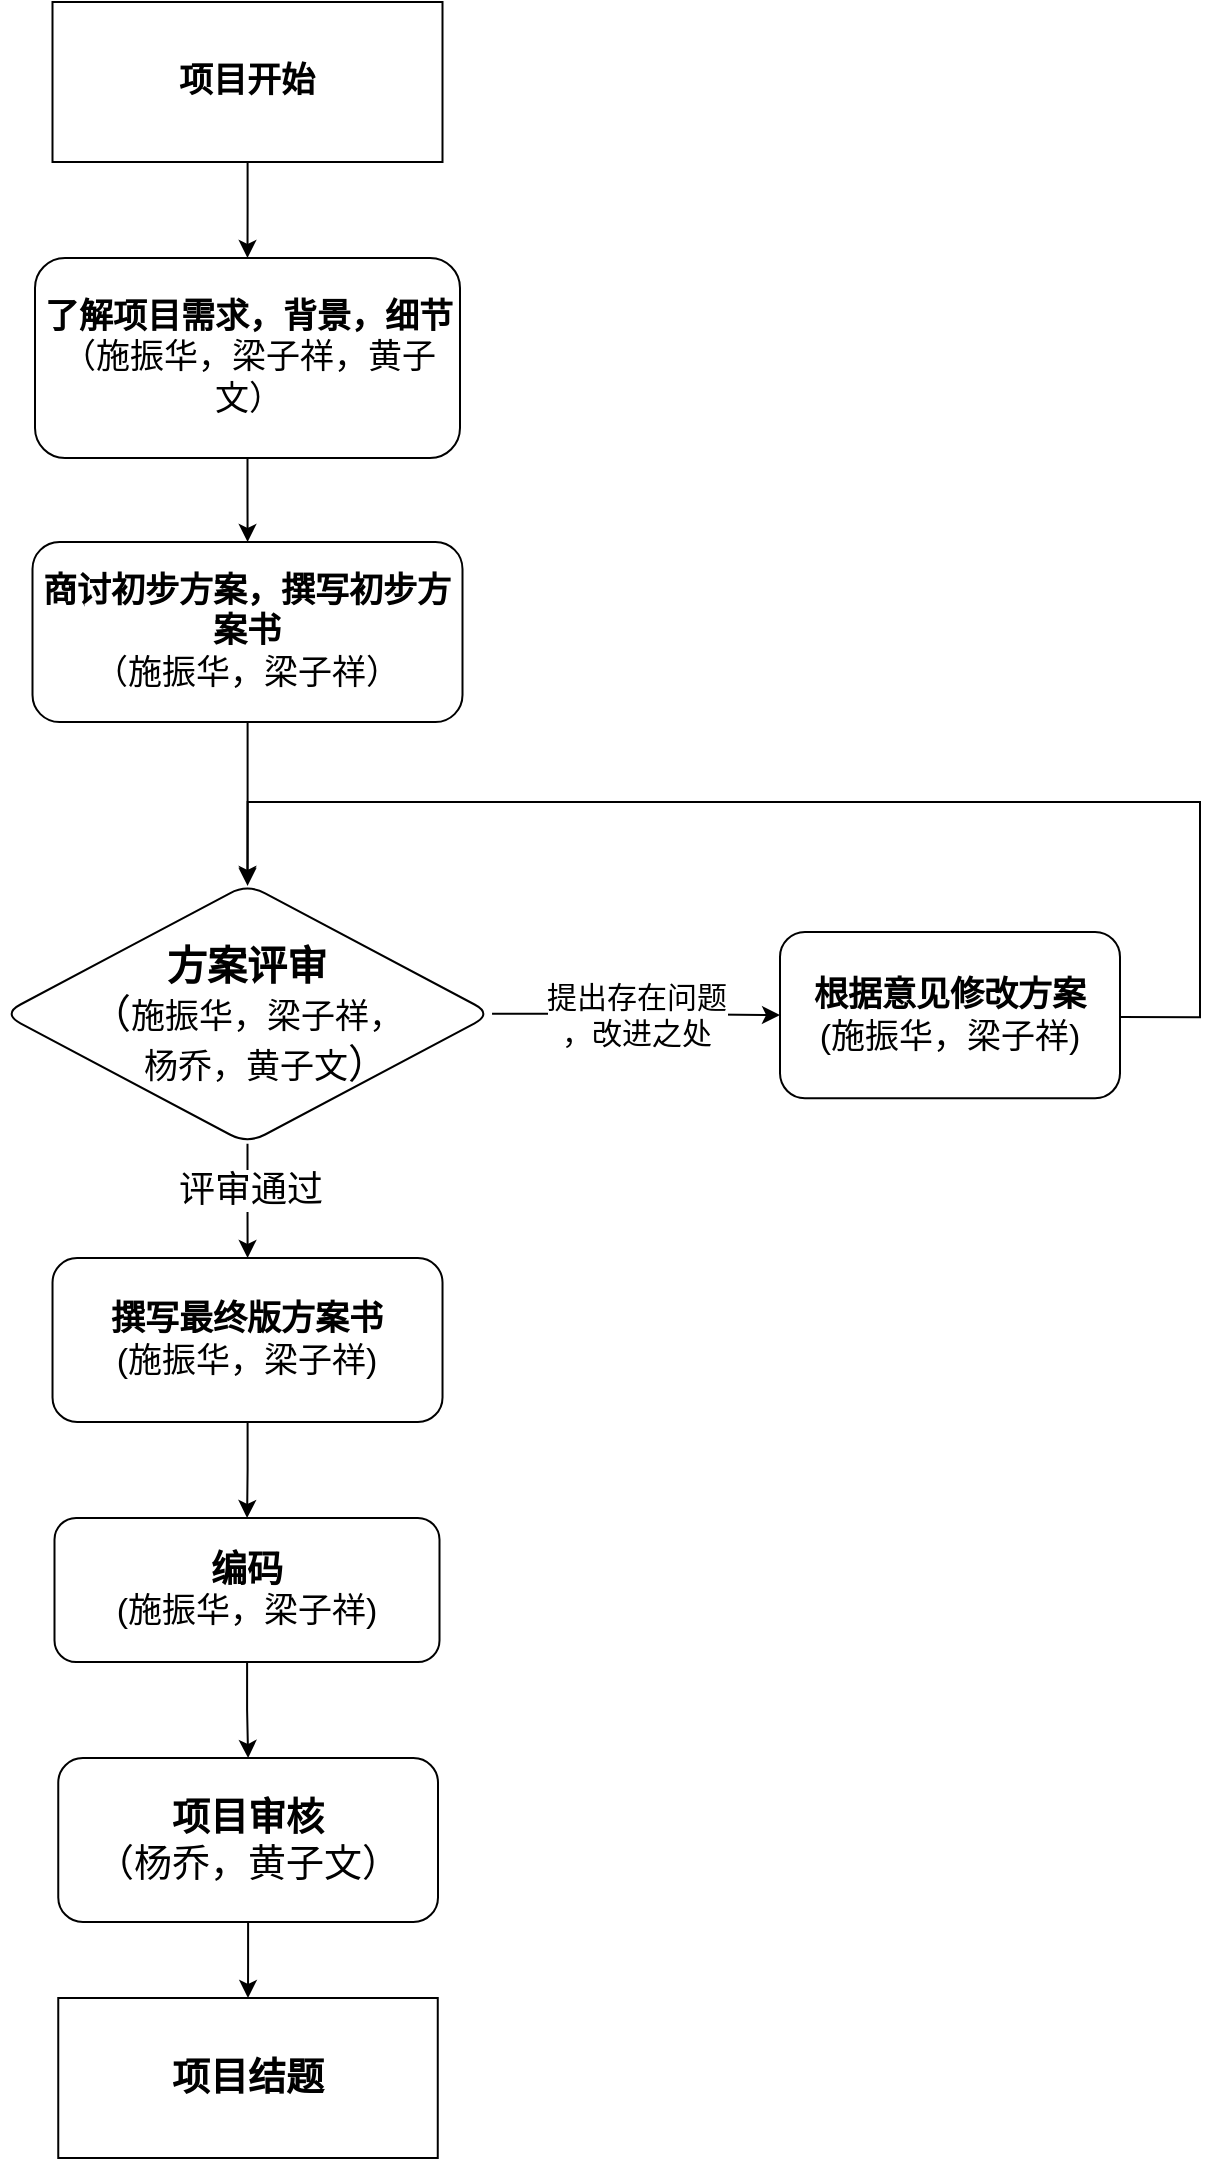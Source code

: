 <mxfile version="24.0.1" type="github">
  <diagram name="第 1 页" id="LxGPIQb9DdedhK4v_Cno">
    <mxGraphModel dx="1434" dy="749" grid="1" gridSize="10" guides="1" tooltips="1" connect="1" arrows="1" fold="1" page="1" pageScale="1" pageWidth="827" pageHeight="1169" math="0" shadow="0">
      <root>
        <mxCell id="0" />
        <mxCell id="1" parent="0" />
        <mxCell id="gBiFxoKiDaGqHf5anBV5-3" value="" style="edgeStyle=orthogonalEdgeStyle;rounded=0;orthogonalLoop=1;jettySize=auto;html=1;" edge="1" parent="1" source="gBiFxoKiDaGqHf5anBV5-1" target="gBiFxoKiDaGqHf5anBV5-2">
          <mxGeometry relative="1" as="geometry" />
        </mxCell>
        <mxCell id="gBiFxoKiDaGqHf5anBV5-1" value="&lt;font style=&quot;font-size: 17px;&quot;&gt;&lt;b&gt;项目开始&lt;/b&gt;&lt;/font&gt;" style="rounded=0;whiteSpace=wrap;html=1;" vertex="1" parent="1">
          <mxGeometry x="206.25" y="120" width="195" height="80" as="geometry" />
        </mxCell>
        <mxCell id="gBiFxoKiDaGqHf5anBV5-5" value="" style="edgeStyle=orthogonalEdgeStyle;rounded=0;orthogonalLoop=1;jettySize=auto;html=1;" edge="1" parent="1" source="gBiFxoKiDaGqHf5anBV5-2" target="gBiFxoKiDaGqHf5anBV5-4">
          <mxGeometry relative="1" as="geometry" />
        </mxCell>
        <mxCell id="gBiFxoKiDaGqHf5anBV5-2" value="&lt;span style=&quot;font-size: 17px;&quot;&gt;&lt;b&gt;了解项目需求，背景，细节&lt;/b&gt;&lt;/span&gt;&lt;div&gt;&lt;span style=&quot;font-size: 17px;&quot;&gt;（施振华&lt;/span&gt;&lt;span style=&quot;font-size: 17px; background-color: initial;&quot;&gt;，&lt;/span&gt;&lt;span style=&quot;background-color: initial; font-size: 17px;&quot;&gt;梁子祥&lt;/span&gt;&lt;span style=&quot;background-color: initial; font-size: 17px;&quot;&gt;，黄子文）&lt;/span&gt;&lt;/div&gt;" style="rounded=1;whiteSpace=wrap;html=1;" vertex="1" parent="1">
          <mxGeometry x="197.5" y="248" width="212.5" height="100" as="geometry" />
        </mxCell>
        <mxCell id="gBiFxoKiDaGqHf5anBV5-9" value="" style="edgeStyle=orthogonalEdgeStyle;rounded=0;orthogonalLoop=1;jettySize=auto;html=1;" edge="1" parent="1" source="gBiFxoKiDaGqHf5anBV5-4" target="gBiFxoKiDaGqHf5anBV5-8">
          <mxGeometry relative="1" as="geometry" />
        </mxCell>
        <mxCell id="gBiFxoKiDaGqHf5anBV5-4" value="&lt;span style=&quot;font-size: 17px;&quot;&gt;&lt;b&gt;商讨初步方案，撰写初步方案书&lt;/b&gt;&lt;/span&gt;&lt;div&gt;&lt;span style=&quot;font-size: 17px;&quot;&gt;（&lt;/span&gt;&lt;span style=&quot;font-size: 17px; background-color: initial;&quot;&gt;施振华，&lt;/span&gt;&lt;span style=&quot;font-size: 17px; background-color: initial;&quot;&gt;梁子祥&lt;/span&gt;&lt;span style=&quot;background-color: initial; font-size: 17px;&quot;&gt;）&lt;/span&gt;&lt;/div&gt;" style="rounded=1;whiteSpace=wrap;html=1;" vertex="1" parent="1">
          <mxGeometry x="196.25" y="390" width="215" height="90" as="geometry" />
        </mxCell>
        <mxCell id="gBiFxoKiDaGqHf5anBV5-11" value="" style="edgeStyle=orthogonalEdgeStyle;rounded=0;orthogonalLoop=1;jettySize=auto;html=1;" edge="1" parent="1" source="gBiFxoKiDaGqHf5anBV5-8" target="gBiFxoKiDaGqHf5anBV5-10">
          <mxGeometry relative="1" as="geometry" />
        </mxCell>
        <mxCell id="gBiFxoKiDaGqHf5anBV5-12" value="&lt;font style=&quot;font-size: 18px;&quot;&gt;评审通过&lt;/font&gt;" style="edgeLabel;html=1;align=center;verticalAlign=middle;resizable=0;points=[];" vertex="1" connectable="0" parent="gBiFxoKiDaGqHf5anBV5-11">
          <mxGeometry x="-0.22" y="1" relative="1" as="geometry">
            <mxPoint as="offset" />
          </mxGeometry>
        </mxCell>
        <mxCell id="gBiFxoKiDaGqHf5anBV5-21" value="" style="edgeStyle=orthogonalEdgeStyle;rounded=0;orthogonalLoop=1;jettySize=auto;html=1;" edge="1" parent="1" source="gBiFxoKiDaGqHf5anBV5-8" target="gBiFxoKiDaGqHf5anBV5-20">
          <mxGeometry relative="1" as="geometry" />
        </mxCell>
        <mxCell id="gBiFxoKiDaGqHf5anBV5-22" value="&lt;font style=&quot;font-size: 15px;&quot;&gt;提出存在问题&lt;/font&gt;&lt;div style=&quot;font-size: 15px;&quot;&gt;&lt;font style=&quot;font-size: 15px;&quot;&gt;，改进之处&lt;/font&gt;&lt;/div&gt;" style="edgeLabel;html=1;align=center;verticalAlign=middle;resizable=0;points=[];" vertex="1" connectable="0" parent="gBiFxoKiDaGqHf5anBV5-21">
          <mxGeometry x="-0.243" y="5" relative="1" as="geometry">
            <mxPoint x="17" y="5" as="offset" />
          </mxGeometry>
        </mxCell>
        <mxCell id="gBiFxoKiDaGqHf5anBV5-8" value="&lt;font style=&quot;font-size: 20px;&quot;&gt;&lt;b&gt;方案评审&lt;/b&gt;&lt;/font&gt;&lt;div&gt;&lt;font style=&quot;font-size: 20px;&quot;&gt;（&lt;/font&gt;&lt;span style=&quot;font-size: 17px; background-color: initial;&quot;&gt;施振华&lt;/span&gt;&lt;span style=&quot;font-size: 17px; background-color: initial;&quot;&gt;，&lt;/span&gt;&lt;span style=&quot;background-color: initial; font-size: 17px;&quot;&gt;梁子祥&lt;/span&gt;&lt;span style=&quot;background-color: initial; font-size: 17px;&quot;&gt;，&lt;/span&gt;&lt;/div&gt;&lt;div&gt;&lt;span style=&quot;font-size: 17px; background-color: initial;&quot;&gt;&amp;nbsp; &amp;nbsp; 杨乔&lt;/span&gt;&lt;span style=&quot;font-size: 17px; background-color: initial;&quot;&gt;，&lt;/span&gt;&lt;span style=&quot;background-color: initial; font-size: 17px;&quot;&gt;黄子文&lt;/span&gt;&lt;span style=&quot;background-color: initial; font-size: 20px;&quot;&gt;）&lt;/span&gt;&lt;/div&gt;" style="rhombus;whiteSpace=wrap;html=1;rounded=1;" vertex="1" parent="1">
          <mxGeometry x="181.41" y="560.94" width="244.69" height="130" as="geometry" />
        </mxCell>
        <mxCell id="gBiFxoKiDaGqHf5anBV5-16" value="" style="edgeStyle=orthogonalEdgeStyle;rounded=0;orthogonalLoop=1;jettySize=auto;html=1;" edge="1" parent="1" source="gBiFxoKiDaGqHf5anBV5-10" target="gBiFxoKiDaGqHf5anBV5-15">
          <mxGeometry relative="1" as="geometry" />
        </mxCell>
        <mxCell id="gBiFxoKiDaGqHf5anBV5-10" value="&lt;font style=&quot;font-size: 17px;&quot;&gt;&lt;b&gt;撰写最终版方案书&lt;/b&gt;&lt;/font&gt;&lt;div&gt;&lt;font style=&quot;font-size: 17px;&quot;&gt;(施振华&lt;/font&gt;&lt;span style=&quot;font-size: 17px; background-color: initial;&quot;&gt;，&lt;/span&gt;&lt;span style=&quot;font-size: 17px; background-color: initial;&quot;&gt;梁子祥&lt;/span&gt;&lt;span style=&quot;background-color: initial; font-size: 17px;&quot;&gt;)&lt;/span&gt;&lt;/div&gt;" style="whiteSpace=wrap;html=1;rounded=1;" vertex="1" parent="1">
          <mxGeometry x="206.26" y="748" width="195" height="82" as="geometry" />
        </mxCell>
        <mxCell id="gBiFxoKiDaGqHf5anBV5-18" value="" style="edgeStyle=orthogonalEdgeStyle;rounded=0;orthogonalLoop=1;jettySize=auto;html=1;entryX=0.5;entryY=0;entryDx=0;entryDy=0;" edge="1" parent="1" source="gBiFxoKiDaGqHf5anBV5-15" target="gBiFxoKiDaGqHf5anBV5-24">
          <mxGeometry relative="1" as="geometry">
            <mxPoint x="285" y="988" as="targetPoint" />
          </mxGeometry>
        </mxCell>
        <mxCell id="gBiFxoKiDaGqHf5anBV5-15" value="&lt;font style=&quot;font-size: 18px;&quot;&gt;&lt;b&gt;编码&lt;/b&gt;&lt;/font&gt;&lt;div&gt;&lt;font style=&quot;font-size: 17px;&quot;&gt;(施振华&lt;/font&gt;&lt;span style=&quot;background-color: initial; font-size: 17px;&quot;&gt;，&lt;/span&gt;&lt;span style=&quot;background-color: initial; font-size: 17px;&quot;&gt;梁子祥&lt;/span&gt;&lt;span style=&quot;background-color: initial; font-size: 17px;&quot;&gt;)&lt;/span&gt;&lt;br&gt;&lt;/div&gt;" style="whiteSpace=wrap;html=1;rounded=1;" vertex="1" parent="1">
          <mxGeometry x="207.25" y="878" width="192.5" height="72" as="geometry" />
        </mxCell>
        <mxCell id="gBiFxoKiDaGqHf5anBV5-17" value="&lt;font style=&quot;font-size: 19px;&quot;&gt;&lt;b&gt;项目结题&lt;/b&gt;&lt;/font&gt;" style="whiteSpace=wrap;html=1;rounded=0;" vertex="1" parent="1">
          <mxGeometry x="209.13" y="1118" width="189.75" height="80" as="geometry" />
        </mxCell>
        <mxCell id="gBiFxoKiDaGqHf5anBV5-23" style="edgeStyle=orthogonalEdgeStyle;rounded=0;orthogonalLoop=1;jettySize=auto;html=1;entryX=0.5;entryY=0;entryDx=0;entryDy=0;exitX=1;exitY=0.5;exitDx=0;exitDy=0;" edge="1" parent="1">
          <mxGeometry relative="1" as="geometry">
            <mxPoint x="303.755" y="561.94" as="targetPoint" />
            <mxPoint x="740" y="627.56" as="sourcePoint" />
            <Array as="points">
              <mxPoint x="780" y="628" />
              <mxPoint x="780" y="520" />
              <mxPoint x="304" y="520" />
            </Array>
          </mxGeometry>
        </mxCell>
        <mxCell id="gBiFxoKiDaGqHf5anBV5-20" value="&lt;font style=&quot;font-size: 17px;&quot;&gt;&lt;b&gt;根据意见修改方案&lt;/b&gt;&lt;/font&gt;&lt;div&gt;&lt;font style=&quot;font-size: 17px;&quot;&gt;(施振华&lt;span style=&quot;background-color: initial;&quot;&gt;，&lt;/span&gt;&lt;span style=&quot;background-color: initial;&quot;&gt;梁子祥&lt;/span&gt;&lt;span style=&quot;background-color: initial;&quot;&gt;)&lt;/span&gt;&lt;br&gt;&lt;/font&gt;&lt;/div&gt;" style="whiteSpace=wrap;html=1;rounded=1;" vertex="1" parent="1">
          <mxGeometry x="570" y="585.0" width="170" height="83.12" as="geometry" />
        </mxCell>
        <mxCell id="gBiFxoKiDaGqHf5anBV5-26" value="" style="edgeStyle=orthogonalEdgeStyle;rounded=0;orthogonalLoop=1;jettySize=auto;html=1;" edge="1" parent="1" source="gBiFxoKiDaGqHf5anBV5-24" target="gBiFxoKiDaGqHf5anBV5-17">
          <mxGeometry relative="1" as="geometry" />
        </mxCell>
        <mxCell id="gBiFxoKiDaGqHf5anBV5-24" value="&lt;font style=&quot;font-size: 19px;&quot;&gt;&lt;b&gt;项目审核&lt;/b&gt;&lt;/font&gt;&lt;div&gt;&lt;font style=&quot;font-size: 19px;&quot;&gt;（杨乔，黄子文）&lt;/font&gt;&lt;/div&gt;" style="rounded=1;whiteSpace=wrap;html=1;" vertex="1" parent="1">
          <mxGeometry x="209.13" y="998" width="189.87" height="82" as="geometry" />
        </mxCell>
      </root>
    </mxGraphModel>
  </diagram>
</mxfile>
